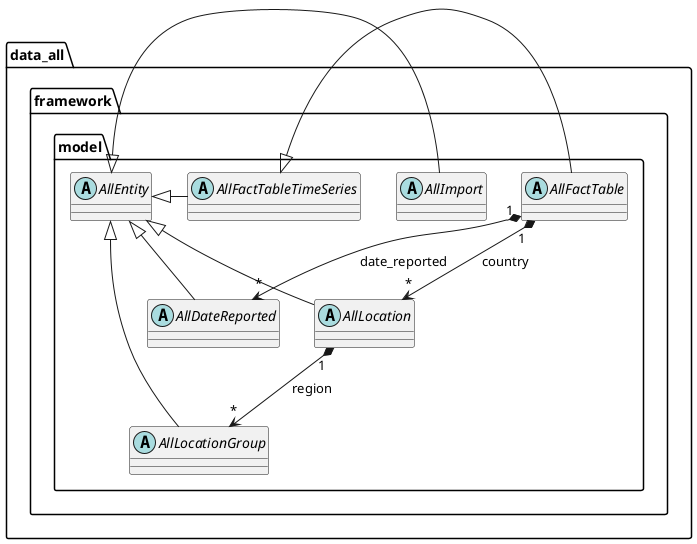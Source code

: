 @startuml
'https://plantuml.com/class-diagram

'abstract class AbstractList
'abstract AbstractCollection
'interface List
'interface Collection

'List <|-- AbstractList
'Collection <|-- AbstractCollection

'Collection <|- List
'AbstractCollection <|- AbstractList
'AbstractList <|-- ArrayList

'class ArrayList {
'Object[] elementData
'size()
'}

'enum TimeUnit {
'DAYS
'HOURS
'MINUTES
'}


package data_all.framework.model {

    abstract class AllEntity {}
    abstract class AllFactTableTimeSeries {}
    abstract class AllImport {}
    abstract class AllDateReported {}
    abstract class AllLocation {}
    abstract class AllLocationGroup {}
    abstract class AllFactTable {}

    AllEntity <|- AllFactTableTimeSeries
    AllFactTableTimeSeries <|- AllFactTable
    AllEntity <|- AllDateReported
    AllEntity <|- AllImport
    AllEntity <|- AllLocation
    AllEntity <|- AllLocationGroup

    AllLocation "1" *--> "*" AllLocationGroup : region
    AllFactTable "1" *--> "*" AllLocation : country
    AllFactTable "1" *--> "*" AllDateReported : date_reported
}

@enduml
